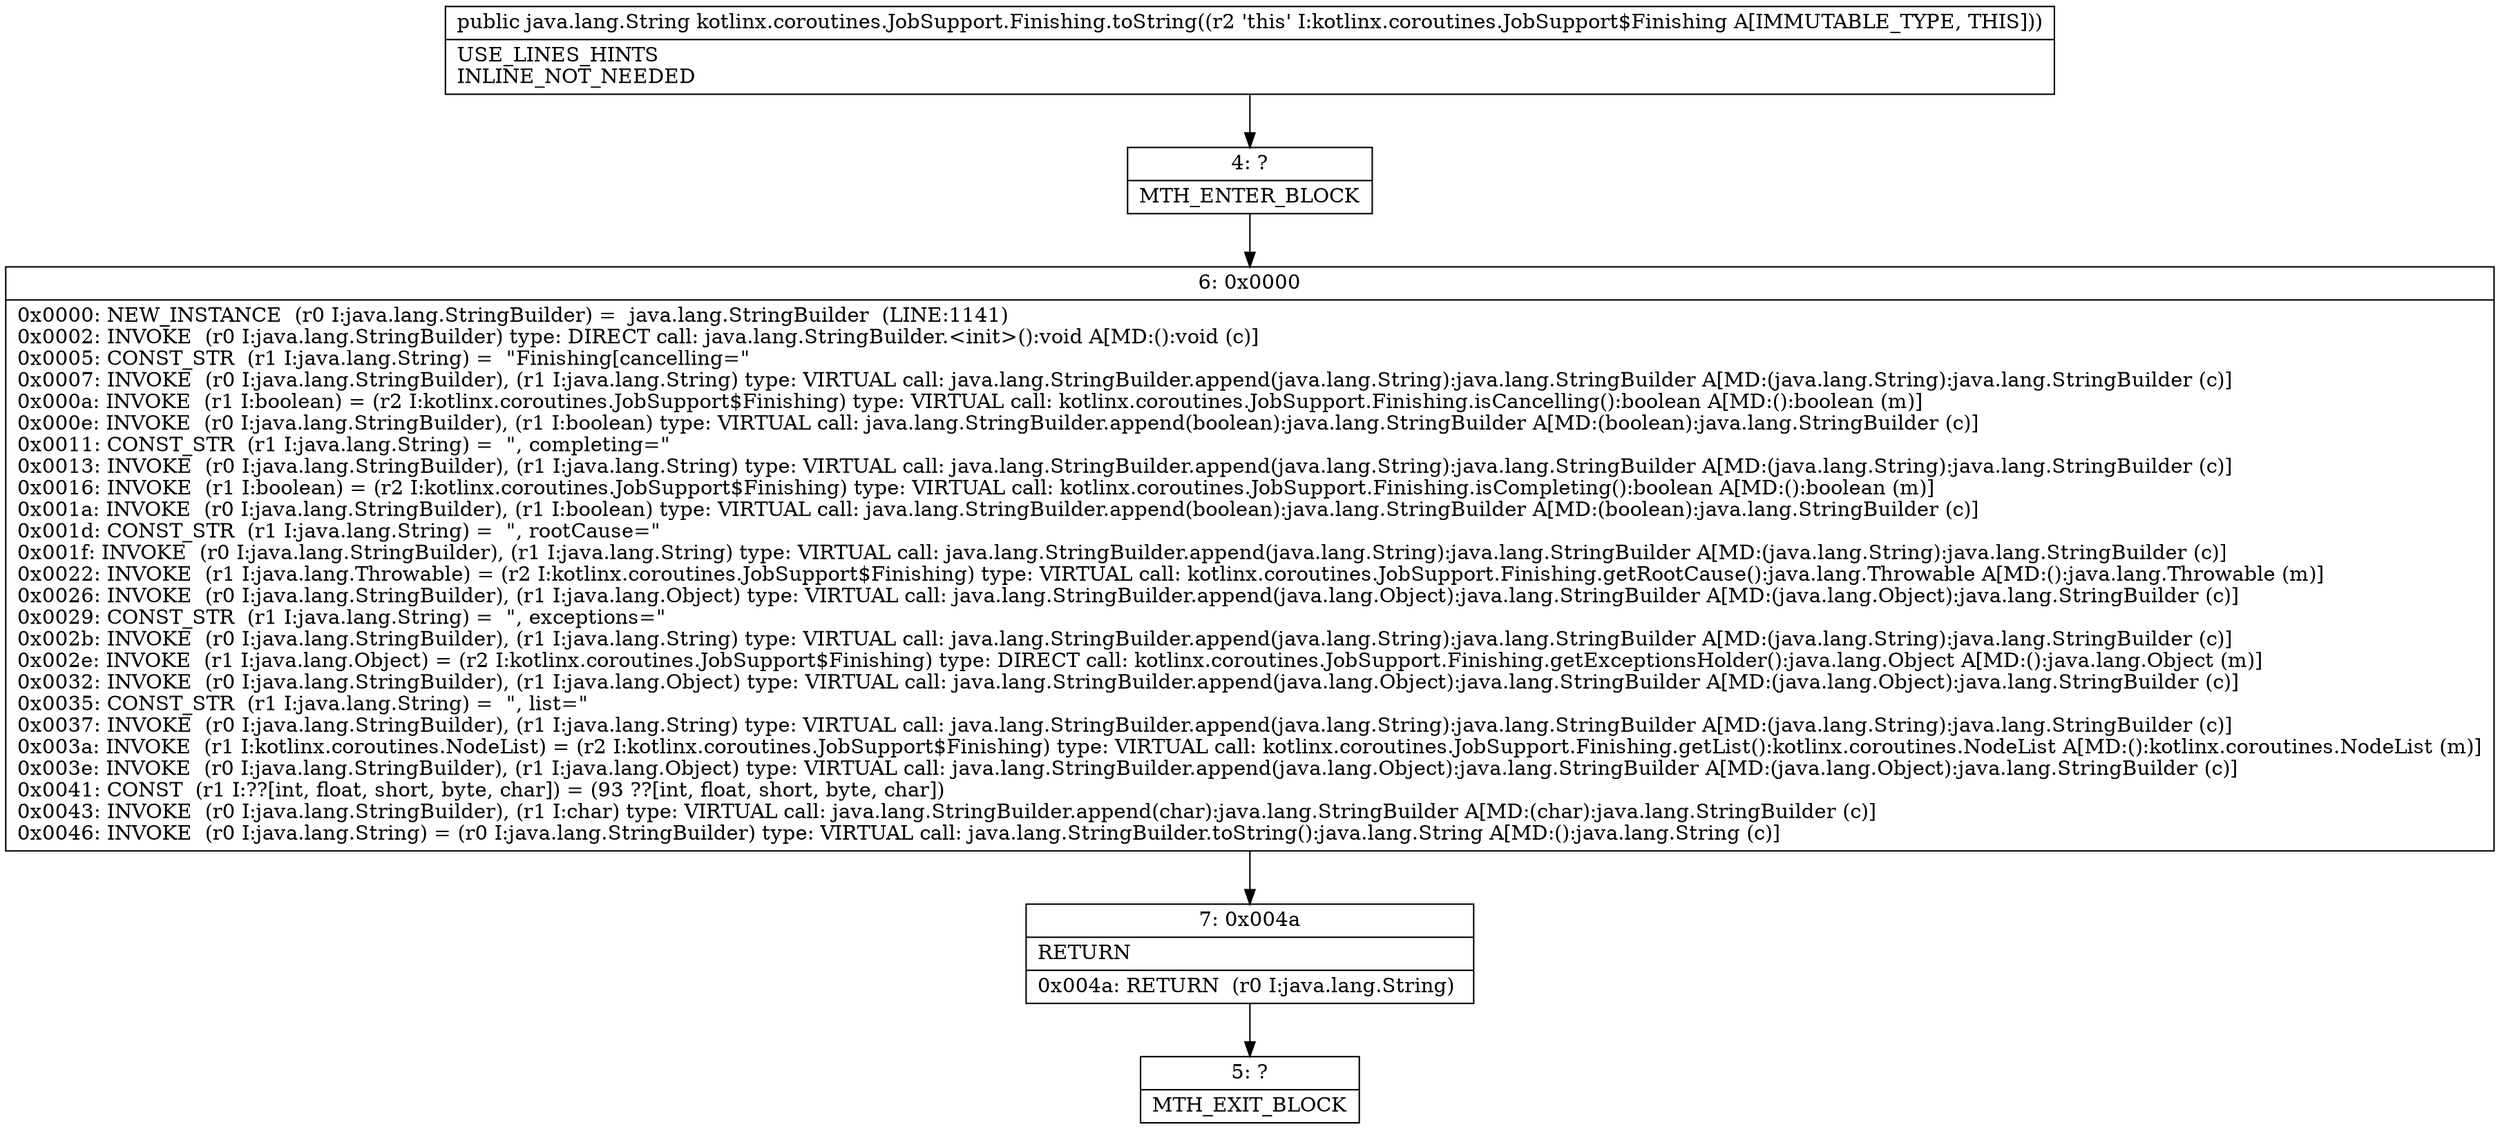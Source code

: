 digraph "CFG forkotlinx.coroutines.JobSupport.Finishing.toString()Ljava\/lang\/String;" {
Node_4 [shape=record,label="{4\:\ ?|MTH_ENTER_BLOCK\l}"];
Node_6 [shape=record,label="{6\:\ 0x0000|0x0000: NEW_INSTANCE  (r0 I:java.lang.StringBuilder) =  java.lang.StringBuilder  (LINE:1141)\l0x0002: INVOKE  (r0 I:java.lang.StringBuilder) type: DIRECT call: java.lang.StringBuilder.\<init\>():void A[MD:():void (c)]\l0x0005: CONST_STR  (r1 I:java.lang.String) =  \"Finishing[cancelling=\" \l0x0007: INVOKE  (r0 I:java.lang.StringBuilder), (r1 I:java.lang.String) type: VIRTUAL call: java.lang.StringBuilder.append(java.lang.String):java.lang.StringBuilder A[MD:(java.lang.String):java.lang.StringBuilder (c)]\l0x000a: INVOKE  (r1 I:boolean) = (r2 I:kotlinx.coroutines.JobSupport$Finishing) type: VIRTUAL call: kotlinx.coroutines.JobSupport.Finishing.isCancelling():boolean A[MD:():boolean (m)]\l0x000e: INVOKE  (r0 I:java.lang.StringBuilder), (r1 I:boolean) type: VIRTUAL call: java.lang.StringBuilder.append(boolean):java.lang.StringBuilder A[MD:(boolean):java.lang.StringBuilder (c)]\l0x0011: CONST_STR  (r1 I:java.lang.String) =  \", completing=\" \l0x0013: INVOKE  (r0 I:java.lang.StringBuilder), (r1 I:java.lang.String) type: VIRTUAL call: java.lang.StringBuilder.append(java.lang.String):java.lang.StringBuilder A[MD:(java.lang.String):java.lang.StringBuilder (c)]\l0x0016: INVOKE  (r1 I:boolean) = (r2 I:kotlinx.coroutines.JobSupport$Finishing) type: VIRTUAL call: kotlinx.coroutines.JobSupport.Finishing.isCompleting():boolean A[MD:():boolean (m)]\l0x001a: INVOKE  (r0 I:java.lang.StringBuilder), (r1 I:boolean) type: VIRTUAL call: java.lang.StringBuilder.append(boolean):java.lang.StringBuilder A[MD:(boolean):java.lang.StringBuilder (c)]\l0x001d: CONST_STR  (r1 I:java.lang.String) =  \", rootCause=\" \l0x001f: INVOKE  (r0 I:java.lang.StringBuilder), (r1 I:java.lang.String) type: VIRTUAL call: java.lang.StringBuilder.append(java.lang.String):java.lang.StringBuilder A[MD:(java.lang.String):java.lang.StringBuilder (c)]\l0x0022: INVOKE  (r1 I:java.lang.Throwable) = (r2 I:kotlinx.coroutines.JobSupport$Finishing) type: VIRTUAL call: kotlinx.coroutines.JobSupport.Finishing.getRootCause():java.lang.Throwable A[MD:():java.lang.Throwable (m)]\l0x0026: INVOKE  (r0 I:java.lang.StringBuilder), (r1 I:java.lang.Object) type: VIRTUAL call: java.lang.StringBuilder.append(java.lang.Object):java.lang.StringBuilder A[MD:(java.lang.Object):java.lang.StringBuilder (c)]\l0x0029: CONST_STR  (r1 I:java.lang.String) =  \", exceptions=\" \l0x002b: INVOKE  (r0 I:java.lang.StringBuilder), (r1 I:java.lang.String) type: VIRTUAL call: java.lang.StringBuilder.append(java.lang.String):java.lang.StringBuilder A[MD:(java.lang.String):java.lang.StringBuilder (c)]\l0x002e: INVOKE  (r1 I:java.lang.Object) = (r2 I:kotlinx.coroutines.JobSupport$Finishing) type: DIRECT call: kotlinx.coroutines.JobSupport.Finishing.getExceptionsHolder():java.lang.Object A[MD:():java.lang.Object (m)]\l0x0032: INVOKE  (r0 I:java.lang.StringBuilder), (r1 I:java.lang.Object) type: VIRTUAL call: java.lang.StringBuilder.append(java.lang.Object):java.lang.StringBuilder A[MD:(java.lang.Object):java.lang.StringBuilder (c)]\l0x0035: CONST_STR  (r1 I:java.lang.String) =  \", list=\" \l0x0037: INVOKE  (r0 I:java.lang.StringBuilder), (r1 I:java.lang.String) type: VIRTUAL call: java.lang.StringBuilder.append(java.lang.String):java.lang.StringBuilder A[MD:(java.lang.String):java.lang.StringBuilder (c)]\l0x003a: INVOKE  (r1 I:kotlinx.coroutines.NodeList) = (r2 I:kotlinx.coroutines.JobSupport$Finishing) type: VIRTUAL call: kotlinx.coroutines.JobSupport.Finishing.getList():kotlinx.coroutines.NodeList A[MD:():kotlinx.coroutines.NodeList (m)]\l0x003e: INVOKE  (r0 I:java.lang.StringBuilder), (r1 I:java.lang.Object) type: VIRTUAL call: java.lang.StringBuilder.append(java.lang.Object):java.lang.StringBuilder A[MD:(java.lang.Object):java.lang.StringBuilder (c)]\l0x0041: CONST  (r1 I:??[int, float, short, byte, char]) = (93 ??[int, float, short, byte, char]) \l0x0043: INVOKE  (r0 I:java.lang.StringBuilder), (r1 I:char) type: VIRTUAL call: java.lang.StringBuilder.append(char):java.lang.StringBuilder A[MD:(char):java.lang.StringBuilder (c)]\l0x0046: INVOKE  (r0 I:java.lang.String) = (r0 I:java.lang.StringBuilder) type: VIRTUAL call: java.lang.StringBuilder.toString():java.lang.String A[MD:():java.lang.String (c)]\l}"];
Node_7 [shape=record,label="{7\:\ 0x004a|RETURN\l|0x004a: RETURN  (r0 I:java.lang.String) \l}"];
Node_5 [shape=record,label="{5\:\ ?|MTH_EXIT_BLOCK\l}"];
MethodNode[shape=record,label="{public java.lang.String kotlinx.coroutines.JobSupport.Finishing.toString((r2 'this' I:kotlinx.coroutines.JobSupport$Finishing A[IMMUTABLE_TYPE, THIS]))  | USE_LINES_HINTS\lINLINE_NOT_NEEDED\l}"];
MethodNode -> Node_4;Node_4 -> Node_6;
Node_6 -> Node_7;
Node_7 -> Node_5;
}

